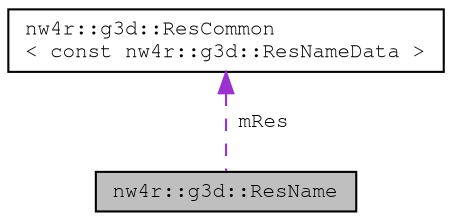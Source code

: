 digraph "nw4r::g3d::ResName"
{
 // LATEX_PDF_SIZE
  edge [fontname="FreeMono",fontsize="10",labelfontname="FreeMono",labelfontsize="10"];
  node [fontname="FreeMono",fontsize="10",shape=record];
  Node1 [label="nw4r::g3d::ResName",height=0.2,width=0.4,color="black", fillcolor="grey75", style="filled", fontcolor="black",tooltip=" "];
  Node2 -> Node1 [dir="back",color="darkorchid3",fontsize="10",style="dashed",label=" mRes" ,fontname="FreeMono"];
  Node2 [label="nw4r::g3d::ResCommon\l\< const nw4r::g3d::ResNameData \>",height=0.2,width=0.4,color="black", fillcolor="white", style="filled",URL="$classnw4r_1_1g3d_1_1_res_common.html",tooltip=" "];
}

